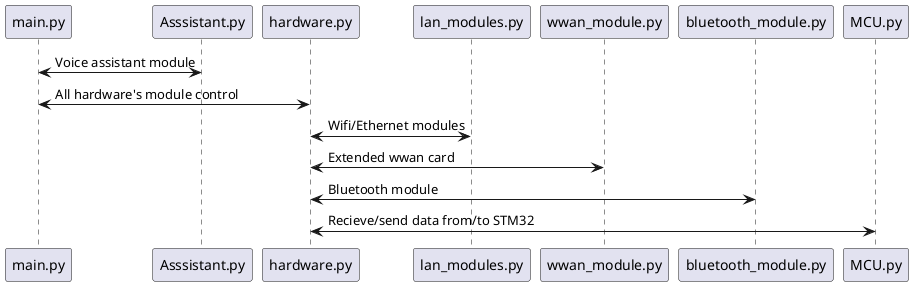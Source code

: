 ' Created on: Oct 10, 2023
' Author: selina

@startuml HAV Project module link

main.py <-> Asssistant.py : Voice assistant module 
main.py <-> hardware.py : All hardware's module control
' main.py <- ai.py

lan_modules.py <-> hardware.py : Wifi/Ethernet modules
wwan_module.py <-> hardware.py : Extended wwan card
bluetooth_module.py <-> hardware.py : Bluetooth module
hardware.py <-> MCU.py : Recieve/send data from/to STM32
' hardware <-> network : Module network connect to hardware 
' mcu.py -> hardware.py
@enduml